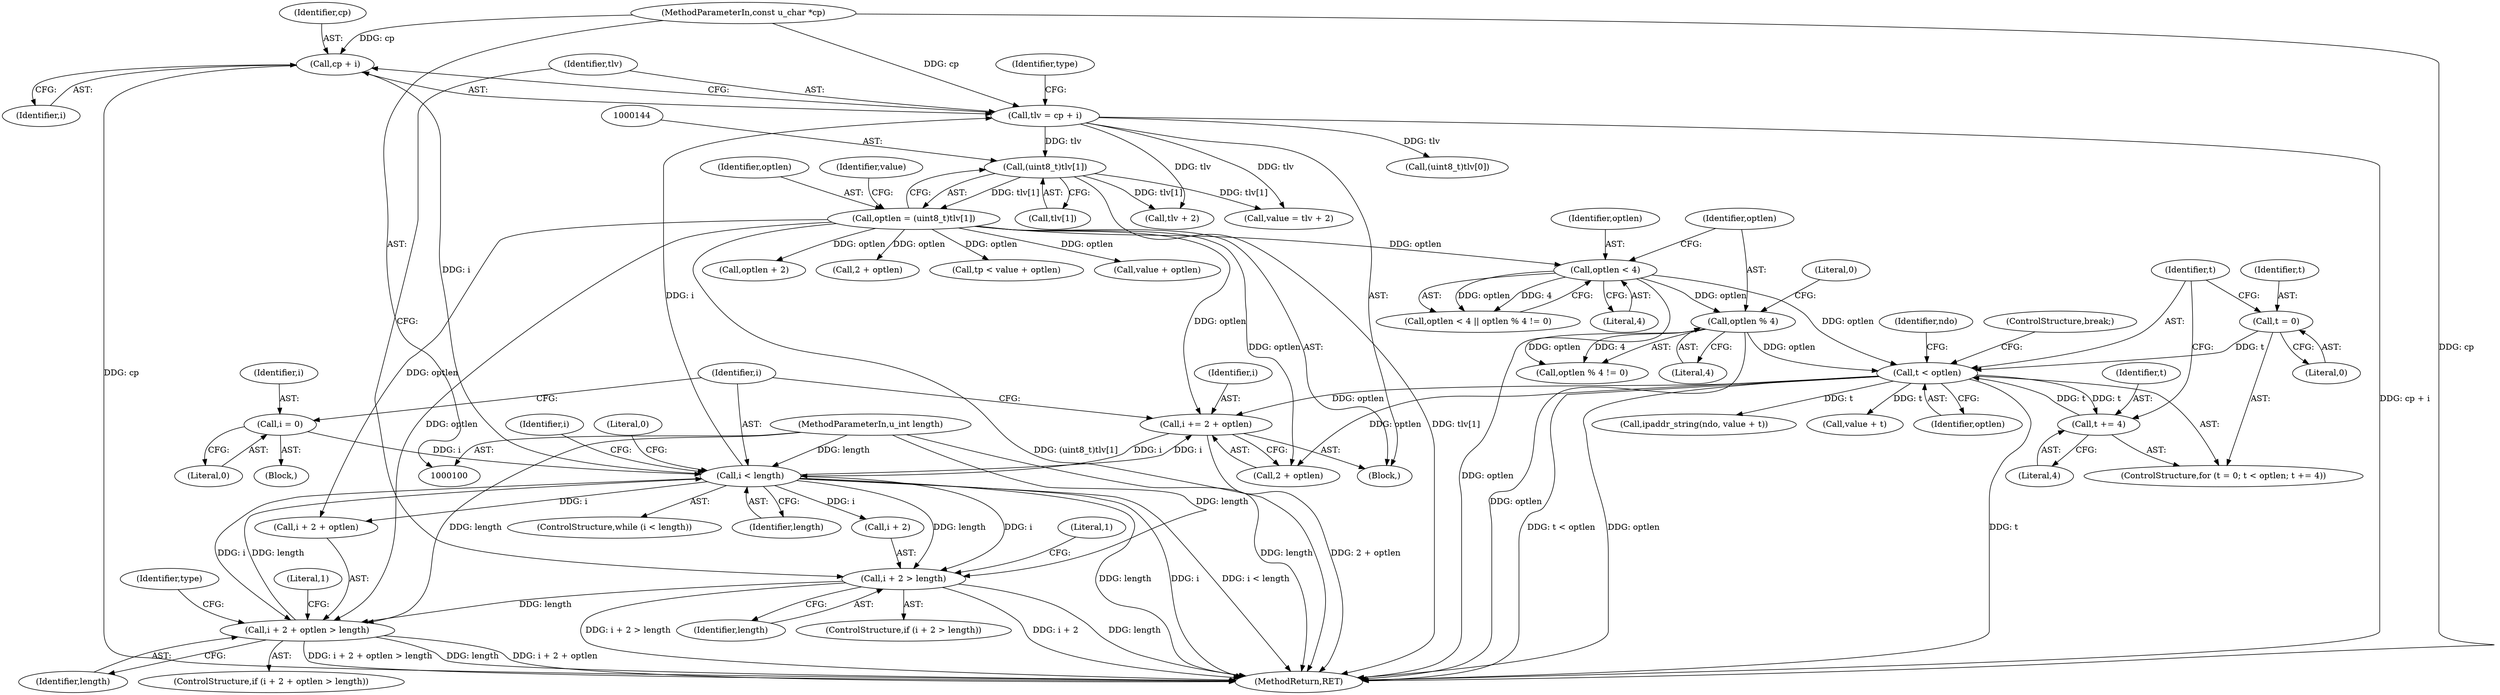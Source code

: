 digraph "0_tcpdump_c2f6833dddecf2d5fb89c9c898eee9981da342ed@pointer" {
"1000131" [label="(Call,cp + i)"];
"1000102" [label="(MethodParameterIn,const u_char *cp)"];
"1000116" [label="(Call,i < length)"];
"1000112" [label="(Call,i = 0)"];
"1000271" [label="(Call,i += 2 + optlen)"];
"1000222" [label="(Call,t < optlen)"];
"1000225" [label="(Call,t += 4)"];
"1000219" [label="(Call,t = 0)"];
"1000206" [label="(Call,optlen < 4)"];
"1000141" [label="(Call,optlen = (uint8_t)tlv[1])"];
"1000143" [label="(Call,(uint8_t)tlv[1])"];
"1000129" [label="(Call,tlv = cp + i)"];
"1000210" [label="(Call,optlen % 4)"];
"1000188" [label="(Call,i + 2 + optlen > length)"];
"1000121" [label="(Call,i + 2 > length)"];
"1000103" [label="(MethodParameterIn,u_int length)"];
"1000116" [label="(Call,i < length)"];
"1000226" [label="(Identifier,t)"];
"1000189" [label="(Call,i + 2 + optlen)"];
"1000206" [label="(Call,optlen < 4)"];
"1000184" [label="(Call,optlen + 2)"];
"1000130" [label="(Identifier,tlv)"];
"1000142" [label="(Identifier,optlen)"];
"1000277" [label="(Literal,0)"];
"1000117" [label="(Identifier,i)"];
"1000125" [label="(Identifier,length)"];
"1000102" [label="(MethodParameterIn,const u_char *cp)"];
"1000220" [label="(Identifier,t)"];
"1000219" [label="(Call,t = 0)"];
"1000145" [label="(Call,tlv[1])"];
"1000199" [label="(Identifier,type)"];
"1000235" [label="(Call,value + t)"];
"1000223" [label="(Identifier,t)"];
"1000221" [label="(Literal,0)"];
"1000278" [label="(MethodReturn,RET)"];
"1000114" [label="(Literal,0)"];
"1000197" [label="(Literal,1)"];
"1000136" [label="(Call,(uint8_t)tlv[0])"];
"1000120" [label="(ControlStructure,if (i + 2 > length))"];
"1000115" [label="(ControlStructure,while (i < length))"];
"1000194" [label="(Identifier,length)"];
"1000225" [label="(Call,t += 4)"];
"1000212" [label="(Literal,4)"];
"1000205" [label="(Call,optlen < 4 || optlen % 4 != 0)"];
"1000119" [label="(Block,)"];
"1000133" [label="(Identifier,i)"];
"1000118" [label="(Identifier,length)"];
"1000113" [label="(Identifier,i)"];
"1000141" [label="(Call,optlen = (uint8_t)tlv[1])"];
"1000207" [label="(Identifier,optlen)"];
"1000135" [label="(Identifier,type)"];
"1000230" [label="(Identifier,ndo)"];
"1000213" [label="(Literal,0)"];
"1000191" [label="(Call,2 + optlen)"];
"1000123" [label="(Identifier,i)"];
"1000129" [label="(Call,tlv = cp + i)"];
"1000208" [label="(Literal,4)"];
"1000187" [label="(ControlStructure,if (i + 2 + optlen > length))"];
"1000131" [label="(Call,cp + i)"];
"1000150" [label="(Call,tlv + 2)"];
"1000211" [label="(Identifier,optlen)"];
"1000272" [label="(Identifier,i)"];
"1000112" [label="(Call,i = 0)"];
"1000227" [label="(Literal,4)"];
"1000128" [label="(Literal,1)"];
"1000246" [label="(Call,tp < value + optlen)"];
"1000149" [label="(Identifier,value)"];
"1000238" [label="(ControlStructure,break;)"];
"1000224" [label="(Identifier,optlen)"];
"1000222" [label="(Call,t < optlen)"];
"1000210" [label="(Call,optlen % 4)"];
"1000273" [label="(Call,2 + optlen)"];
"1000218" [label="(ControlStructure,for (t = 0; t < optlen; t += 4))"];
"1000271" [label="(Call,i += 2 + optlen)"];
"1000233" [label="(Call,ipaddr_string(ndo, value + t))"];
"1000209" [label="(Call,optlen % 4 != 0)"];
"1000148" [label="(Call,value = tlv + 2)"];
"1000122" [label="(Call,i + 2)"];
"1000103" [label="(MethodParameterIn,u_int length)"];
"1000143" [label="(Call,(uint8_t)tlv[1])"];
"1000248" [label="(Call,value + optlen)"];
"1000132" [label="(Identifier,cp)"];
"1000105" [label="(Block,)"];
"1000121" [label="(Call,i + 2 > length)"];
"1000188" [label="(Call,i + 2 + optlen > length)"];
"1000131" -> "1000129"  [label="AST: "];
"1000131" -> "1000133"  [label="CFG: "];
"1000132" -> "1000131"  [label="AST: "];
"1000133" -> "1000131"  [label="AST: "];
"1000129" -> "1000131"  [label="CFG: "];
"1000131" -> "1000278"  [label="DDG: cp"];
"1000102" -> "1000131"  [label="DDG: cp"];
"1000116" -> "1000131"  [label="DDG: i"];
"1000102" -> "1000100"  [label="AST: "];
"1000102" -> "1000278"  [label="DDG: cp"];
"1000102" -> "1000129"  [label="DDG: cp"];
"1000116" -> "1000115"  [label="AST: "];
"1000116" -> "1000118"  [label="CFG: "];
"1000117" -> "1000116"  [label="AST: "];
"1000118" -> "1000116"  [label="AST: "];
"1000123" -> "1000116"  [label="CFG: "];
"1000277" -> "1000116"  [label="CFG: "];
"1000116" -> "1000278"  [label="DDG: length"];
"1000116" -> "1000278"  [label="DDG: i"];
"1000116" -> "1000278"  [label="DDG: i < length"];
"1000112" -> "1000116"  [label="DDG: i"];
"1000271" -> "1000116"  [label="DDG: i"];
"1000188" -> "1000116"  [label="DDG: length"];
"1000103" -> "1000116"  [label="DDG: length"];
"1000116" -> "1000121"  [label="DDG: i"];
"1000116" -> "1000121"  [label="DDG: length"];
"1000116" -> "1000122"  [label="DDG: i"];
"1000116" -> "1000129"  [label="DDG: i"];
"1000116" -> "1000188"  [label="DDG: i"];
"1000116" -> "1000189"  [label="DDG: i"];
"1000116" -> "1000271"  [label="DDG: i"];
"1000112" -> "1000105"  [label="AST: "];
"1000112" -> "1000114"  [label="CFG: "];
"1000113" -> "1000112"  [label="AST: "];
"1000114" -> "1000112"  [label="AST: "];
"1000117" -> "1000112"  [label="CFG: "];
"1000271" -> "1000119"  [label="AST: "];
"1000271" -> "1000273"  [label="CFG: "];
"1000272" -> "1000271"  [label="AST: "];
"1000273" -> "1000271"  [label="AST: "];
"1000117" -> "1000271"  [label="CFG: "];
"1000271" -> "1000278"  [label="DDG: 2 + optlen"];
"1000222" -> "1000271"  [label="DDG: optlen"];
"1000141" -> "1000271"  [label="DDG: optlen"];
"1000222" -> "1000218"  [label="AST: "];
"1000222" -> "1000224"  [label="CFG: "];
"1000223" -> "1000222"  [label="AST: "];
"1000224" -> "1000222"  [label="AST: "];
"1000230" -> "1000222"  [label="CFG: "];
"1000238" -> "1000222"  [label="CFG: "];
"1000222" -> "1000278"  [label="DDG: t"];
"1000222" -> "1000278"  [label="DDG: t < optlen"];
"1000222" -> "1000278"  [label="DDG: optlen"];
"1000225" -> "1000222"  [label="DDG: t"];
"1000219" -> "1000222"  [label="DDG: t"];
"1000206" -> "1000222"  [label="DDG: optlen"];
"1000210" -> "1000222"  [label="DDG: optlen"];
"1000222" -> "1000225"  [label="DDG: t"];
"1000222" -> "1000233"  [label="DDG: t"];
"1000222" -> "1000235"  [label="DDG: t"];
"1000222" -> "1000273"  [label="DDG: optlen"];
"1000225" -> "1000218"  [label="AST: "];
"1000225" -> "1000227"  [label="CFG: "];
"1000226" -> "1000225"  [label="AST: "];
"1000227" -> "1000225"  [label="AST: "];
"1000223" -> "1000225"  [label="CFG: "];
"1000219" -> "1000218"  [label="AST: "];
"1000219" -> "1000221"  [label="CFG: "];
"1000220" -> "1000219"  [label="AST: "];
"1000221" -> "1000219"  [label="AST: "];
"1000223" -> "1000219"  [label="CFG: "];
"1000206" -> "1000205"  [label="AST: "];
"1000206" -> "1000208"  [label="CFG: "];
"1000207" -> "1000206"  [label="AST: "];
"1000208" -> "1000206"  [label="AST: "];
"1000211" -> "1000206"  [label="CFG: "];
"1000205" -> "1000206"  [label="CFG: "];
"1000206" -> "1000278"  [label="DDG: optlen"];
"1000206" -> "1000205"  [label="DDG: optlen"];
"1000206" -> "1000205"  [label="DDG: 4"];
"1000141" -> "1000206"  [label="DDG: optlen"];
"1000206" -> "1000210"  [label="DDG: optlen"];
"1000141" -> "1000119"  [label="AST: "];
"1000141" -> "1000143"  [label="CFG: "];
"1000142" -> "1000141"  [label="AST: "];
"1000143" -> "1000141"  [label="AST: "];
"1000149" -> "1000141"  [label="CFG: "];
"1000141" -> "1000278"  [label="DDG: (uint8_t)tlv[1]"];
"1000143" -> "1000141"  [label="DDG: tlv[1]"];
"1000141" -> "1000184"  [label="DDG: optlen"];
"1000141" -> "1000188"  [label="DDG: optlen"];
"1000141" -> "1000189"  [label="DDG: optlen"];
"1000141" -> "1000191"  [label="DDG: optlen"];
"1000141" -> "1000246"  [label="DDG: optlen"];
"1000141" -> "1000248"  [label="DDG: optlen"];
"1000141" -> "1000273"  [label="DDG: optlen"];
"1000143" -> "1000145"  [label="CFG: "];
"1000144" -> "1000143"  [label="AST: "];
"1000145" -> "1000143"  [label="AST: "];
"1000143" -> "1000278"  [label="DDG: tlv[1]"];
"1000129" -> "1000143"  [label="DDG: tlv"];
"1000143" -> "1000148"  [label="DDG: tlv[1]"];
"1000143" -> "1000150"  [label="DDG: tlv[1]"];
"1000129" -> "1000119"  [label="AST: "];
"1000130" -> "1000129"  [label="AST: "];
"1000135" -> "1000129"  [label="CFG: "];
"1000129" -> "1000278"  [label="DDG: cp + i"];
"1000129" -> "1000136"  [label="DDG: tlv"];
"1000129" -> "1000148"  [label="DDG: tlv"];
"1000129" -> "1000150"  [label="DDG: tlv"];
"1000210" -> "1000209"  [label="AST: "];
"1000210" -> "1000212"  [label="CFG: "];
"1000211" -> "1000210"  [label="AST: "];
"1000212" -> "1000210"  [label="AST: "];
"1000213" -> "1000210"  [label="CFG: "];
"1000210" -> "1000278"  [label="DDG: optlen"];
"1000210" -> "1000209"  [label="DDG: optlen"];
"1000210" -> "1000209"  [label="DDG: 4"];
"1000188" -> "1000187"  [label="AST: "];
"1000188" -> "1000194"  [label="CFG: "];
"1000189" -> "1000188"  [label="AST: "];
"1000194" -> "1000188"  [label="AST: "];
"1000197" -> "1000188"  [label="CFG: "];
"1000199" -> "1000188"  [label="CFG: "];
"1000188" -> "1000278"  [label="DDG: i + 2 + optlen > length"];
"1000188" -> "1000278"  [label="DDG: length"];
"1000188" -> "1000278"  [label="DDG: i + 2 + optlen"];
"1000121" -> "1000188"  [label="DDG: length"];
"1000103" -> "1000188"  [label="DDG: length"];
"1000121" -> "1000120"  [label="AST: "];
"1000121" -> "1000125"  [label="CFG: "];
"1000122" -> "1000121"  [label="AST: "];
"1000125" -> "1000121"  [label="AST: "];
"1000128" -> "1000121"  [label="CFG: "];
"1000130" -> "1000121"  [label="CFG: "];
"1000121" -> "1000278"  [label="DDG: length"];
"1000121" -> "1000278"  [label="DDG: i + 2 > length"];
"1000121" -> "1000278"  [label="DDG: i + 2"];
"1000103" -> "1000121"  [label="DDG: length"];
"1000103" -> "1000100"  [label="AST: "];
"1000103" -> "1000278"  [label="DDG: length"];
}
